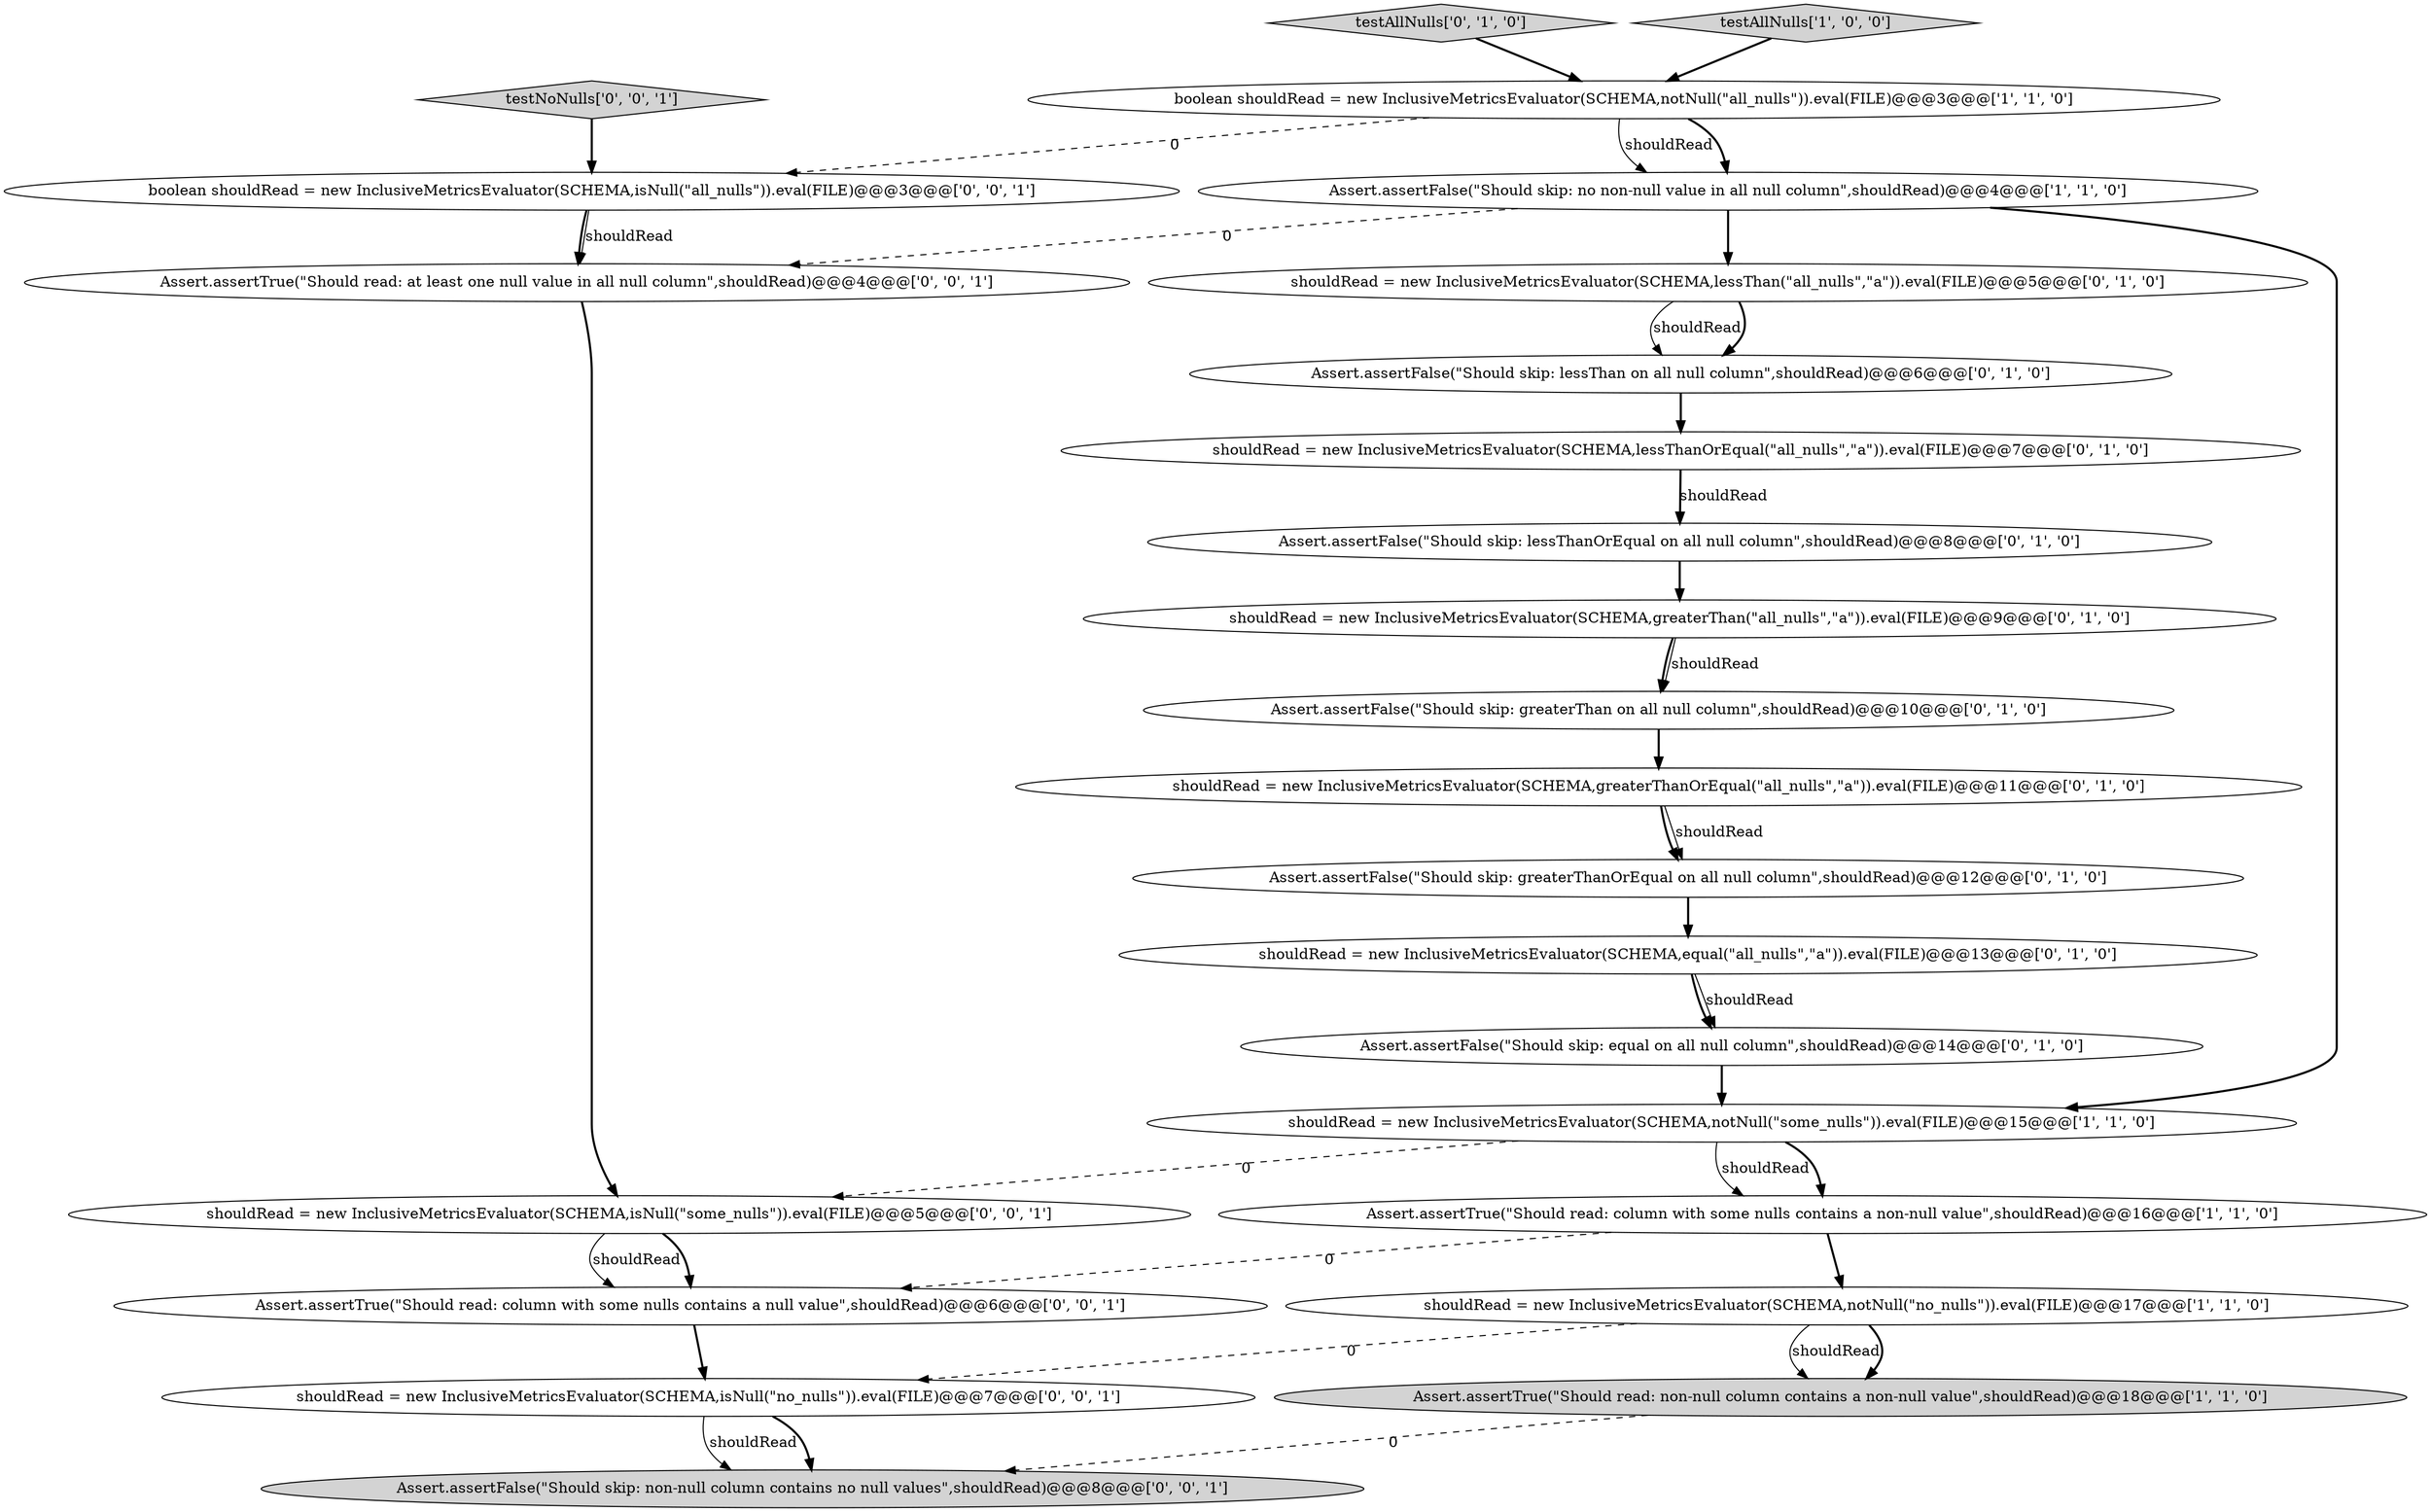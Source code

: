 digraph {
15 [style = filled, label = "Assert.assertFalse(\"Should skip: lessThan on all null column\",shouldRead)@@@6@@@['0', '1', '0']", fillcolor = white, shape = ellipse image = "AAA1AAABBB2BBB"];
12 [style = filled, label = "shouldRead = new InclusiveMetricsEvaluator(SCHEMA,greaterThan(\"all_nulls\",\"a\")).eval(FILE)@@@9@@@['0', '1', '0']", fillcolor = white, shape = ellipse image = "AAA1AAABBB2BBB"];
22 [style = filled, label = "testNoNulls['0', '0', '1']", fillcolor = lightgray, shape = diamond image = "AAA0AAABBB3BBB"];
0 [style = filled, label = "boolean shouldRead = new InclusiveMetricsEvaluator(SCHEMA,notNull(\"all_nulls\")).eval(FILE)@@@3@@@['1', '1', '0']", fillcolor = white, shape = ellipse image = "AAA0AAABBB1BBB"];
3 [style = filled, label = "Assert.assertFalse(\"Should skip: no non-null value in all null column\",shouldRead)@@@4@@@['1', '1', '0']", fillcolor = white, shape = ellipse image = "AAA0AAABBB1BBB"];
14 [style = filled, label = "testAllNulls['0', '1', '0']", fillcolor = lightgray, shape = diamond image = "AAA0AAABBB2BBB"];
20 [style = filled, label = "shouldRead = new InclusiveMetricsEvaluator(SCHEMA,isNull(\"some_nulls\")).eval(FILE)@@@5@@@['0', '0', '1']", fillcolor = white, shape = ellipse image = "AAA0AAABBB3BBB"];
8 [style = filled, label = "Assert.assertFalse(\"Should skip: lessThanOrEqual on all null column\",shouldRead)@@@8@@@['0', '1', '0']", fillcolor = white, shape = ellipse image = "AAA1AAABBB2BBB"];
19 [style = filled, label = "boolean shouldRead = new InclusiveMetricsEvaluator(SCHEMA,isNull(\"all_nulls\")).eval(FILE)@@@3@@@['0', '0', '1']", fillcolor = white, shape = ellipse image = "AAA0AAABBB3BBB"];
13 [style = filled, label = "Assert.assertFalse(\"Should skip: greaterThanOrEqual on all null column\",shouldRead)@@@12@@@['0', '1', '0']", fillcolor = white, shape = ellipse image = "AAA1AAABBB2BBB"];
21 [style = filled, label = "Assert.assertFalse(\"Should skip: non-null column contains no null values\",shouldRead)@@@8@@@['0', '0', '1']", fillcolor = lightgray, shape = ellipse image = "AAA0AAABBB3BBB"];
10 [style = filled, label = "shouldRead = new InclusiveMetricsEvaluator(SCHEMA,lessThan(\"all_nulls\",\"a\")).eval(FILE)@@@5@@@['0', '1', '0']", fillcolor = white, shape = ellipse image = "AAA1AAABBB2BBB"];
9 [style = filled, label = "Assert.assertFalse(\"Should skip: greaterThan on all null column\",shouldRead)@@@10@@@['0', '1', '0']", fillcolor = white, shape = ellipse image = "AAA1AAABBB2BBB"];
18 [style = filled, label = "shouldRead = new InclusiveMetricsEvaluator(SCHEMA,isNull(\"no_nulls\")).eval(FILE)@@@7@@@['0', '0', '1']", fillcolor = white, shape = ellipse image = "AAA0AAABBB3BBB"];
11 [style = filled, label = "shouldRead = new InclusiveMetricsEvaluator(SCHEMA,equal(\"all_nulls\",\"a\")).eval(FILE)@@@13@@@['0', '1', '0']", fillcolor = white, shape = ellipse image = "AAA1AAABBB2BBB"];
7 [style = filled, label = "Assert.assertFalse(\"Should skip: equal on all null column\",shouldRead)@@@14@@@['0', '1', '0']", fillcolor = white, shape = ellipse image = "AAA1AAABBB2BBB"];
6 [style = filled, label = "Assert.assertTrue(\"Should read: non-null column contains a non-null value\",shouldRead)@@@18@@@['1', '1', '0']", fillcolor = lightgray, shape = ellipse image = "AAA0AAABBB1BBB"];
23 [style = filled, label = "Assert.assertTrue(\"Should read: at least one null value in all null column\",shouldRead)@@@4@@@['0', '0', '1']", fillcolor = white, shape = ellipse image = "AAA0AAABBB3BBB"];
24 [style = filled, label = "Assert.assertTrue(\"Should read: column with some nulls contains a null value\",shouldRead)@@@6@@@['0', '0', '1']", fillcolor = white, shape = ellipse image = "AAA0AAABBB3BBB"];
1 [style = filled, label = "shouldRead = new InclusiveMetricsEvaluator(SCHEMA,notNull(\"no_nulls\")).eval(FILE)@@@17@@@['1', '1', '0']", fillcolor = white, shape = ellipse image = "AAA0AAABBB1BBB"];
2 [style = filled, label = "testAllNulls['1', '0', '0']", fillcolor = lightgray, shape = diamond image = "AAA0AAABBB1BBB"];
4 [style = filled, label = "Assert.assertTrue(\"Should read: column with some nulls contains a non-null value\",shouldRead)@@@16@@@['1', '1', '0']", fillcolor = white, shape = ellipse image = "AAA0AAABBB1BBB"];
16 [style = filled, label = "shouldRead = new InclusiveMetricsEvaluator(SCHEMA,greaterThanOrEqual(\"all_nulls\",\"a\")).eval(FILE)@@@11@@@['0', '1', '0']", fillcolor = white, shape = ellipse image = "AAA1AAABBB2BBB"];
17 [style = filled, label = "shouldRead = new InclusiveMetricsEvaluator(SCHEMA,lessThanOrEqual(\"all_nulls\",\"a\")).eval(FILE)@@@7@@@['0', '1', '0']", fillcolor = white, shape = ellipse image = "AAA1AAABBB2BBB"];
5 [style = filled, label = "shouldRead = new InclusiveMetricsEvaluator(SCHEMA,notNull(\"some_nulls\")).eval(FILE)@@@15@@@['1', '1', '0']", fillcolor = white, shape = ellipse image = "AAA0AAABBB1BBB"];
0->19 [style = dashed, label="0"];
3->10 [style = bold, label=""];
22->19 [style = bold, label=""];
1->18 [style = dashed, label="0"];
8->12 [style = bold, label=""];
24->18 [style = bold, label=""];
0->3 [style = solid, label="shouldRead"];
1->6 [style = solid, label="shouldRead"];
9->16 [style = bold, label=""];
3->23 [style = dashed, label="0"];
14->0 [style = bold, label=""];
0->3 [style = bold, label=""];
5->4 [style = solid, label="shouldRead"];
19->23 [style = bold, label=""];
10->15 [style = solid, label="shouldRead"];
16->13 [style = bold, label=""];
1->6 [style = bold, label=""];
3->5 [style = bold, label=""];
5->4 [style = bold, label=""];
4->1 [style = bold, label=""];
11->7 [style = bold, label=""];
12->9 [style = bold, label=""];
13->11 [style = bold, label=""];
19->23 [style = solid, label="shouldRead"];
11->7 [style = solid, label="shouldRead"];
23->20 [style = bold, label=""];
5->20 [style = dashed, label="0"];
16->13 [style = solid, label="shouldRead"];
18->21 [style = solid, label="shouldRead"];
17->8 [style = bold, label=""];
20->24 [style = solid, label="shouldRead"];
7->5 [style = bold, label=""];
20->24 [style = bold, label=""];
18->21 [style = bold, label=""];
6->21 [style = dashed, label="0"];
2->0 [style = bold, label=""];
10->15 [style = bold, label=""];
17->8 [style = solid, label="shouldRead"];
12->9 [style = solid, label="shouldRead"];
4->24 [style = dashed, label="0"];
15->17 [style = bold, label=""];
}
